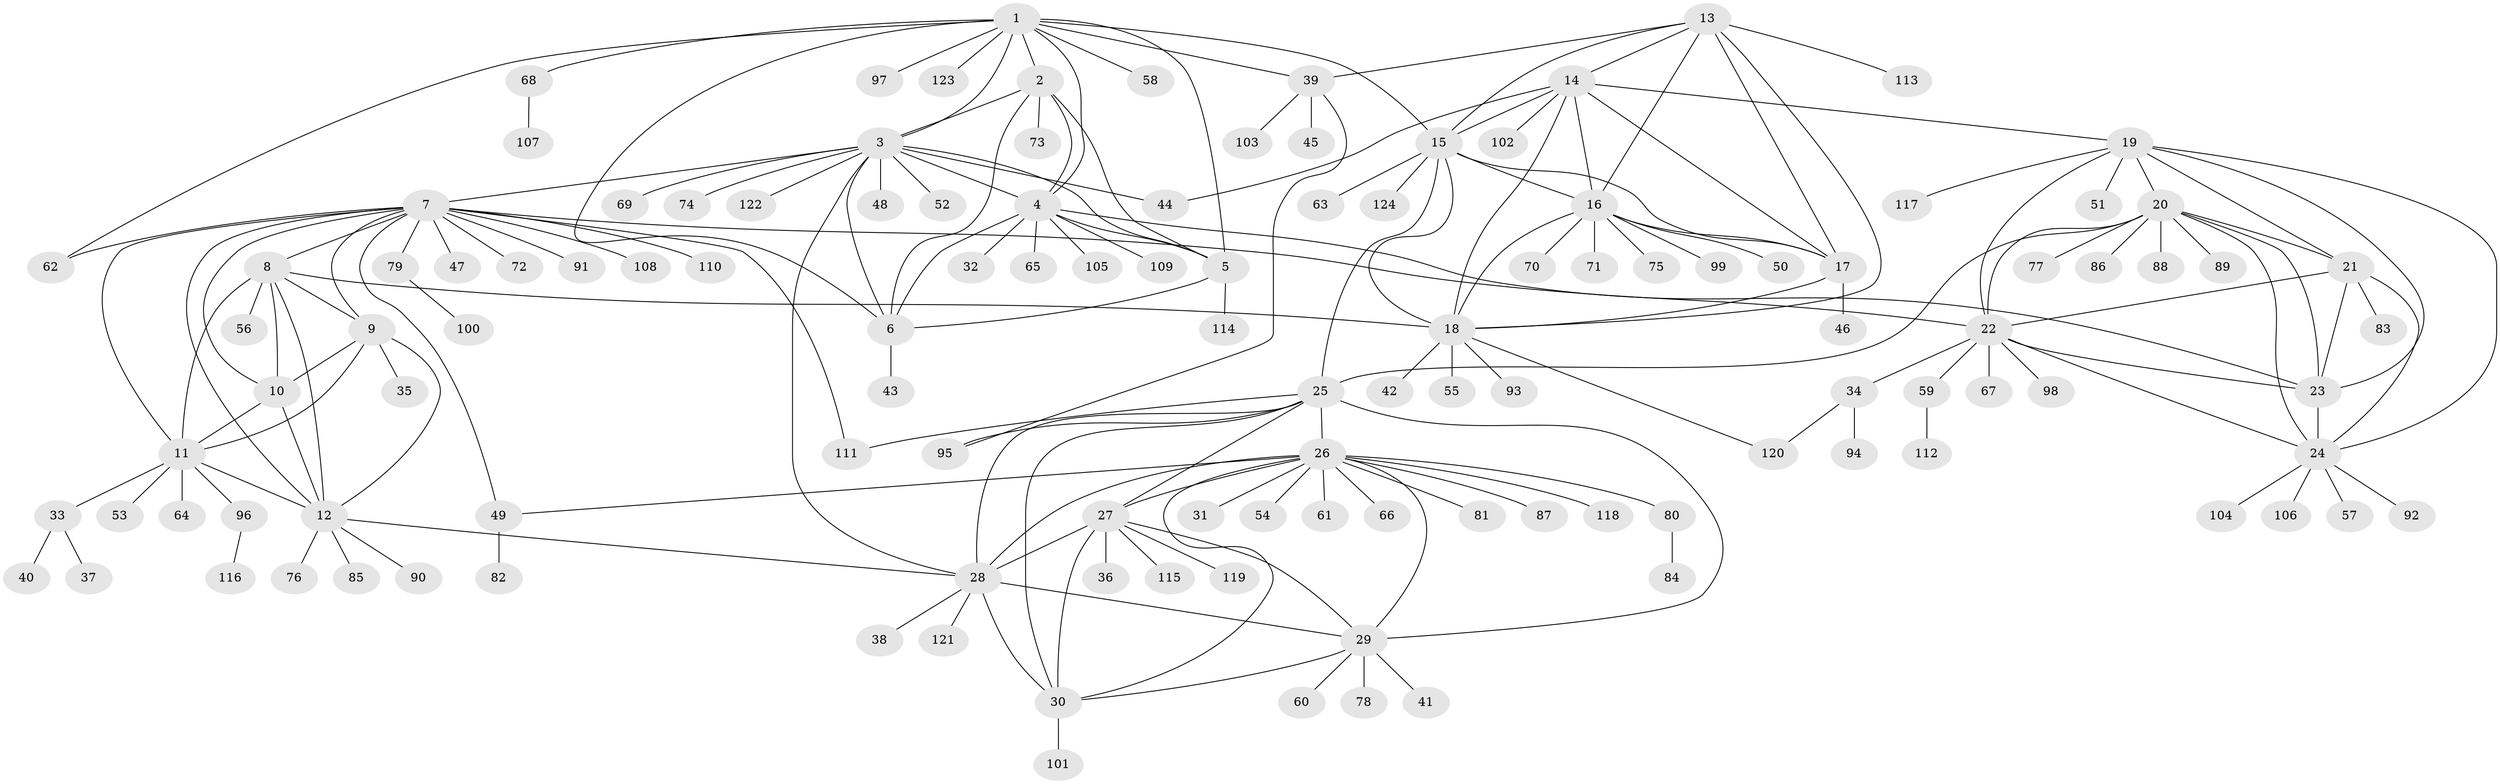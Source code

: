 // coarse degree distribution, {11: 0.013333333333333334, 5: 0.12, 12: 0.013333333333333334, 7: 0.08, 15: 0.013333333333333334, 6: 0.06666666666666667, 8: 0.04, 9: 0.04, 13: 0.013333333333333334, 1: 0.48, 2: 0.10666666666666667, 3: 0.013333333333333334}
// Generated by graph-tools (version 1.1) at 2025/52/03/04/25 22:52:46]
// undirected, 124 vertices, 186 edges
graph export_dot {
  node [color=gray90,style=filled];
  1;
  2;
  3;
  4;
  5;
  6;
  7;
  8;
  9;
  10;
  11;
  12;
  13;
  14;
  15;
  16;
  17;
  18;
  19;
  20;
  21;
  22;
  23;
  24;
  25;
  26;
  27;
  28;
  29;
  30;
  31;
  32;
  33;
  34;
  35;
  36;
  37;
  38;
  39;
  40;
  41;
  42;
  43;
  44;
  45;
  46;
  47;
  48;
  49;
  50;
  51;
  52;
  53;
  54;
  55;
  56;
  57;
  58;
  59;
  60;
  61;
  62;
  63;
  64;
  65;
  66;
  67;
  68;
  69;
  70;
  71;
  72;
  73;
  74;
  75;
  76;
  77;
  78;
  79;
  80;
  81;
  82;
  83;
  84;
  85;
  86;
  87;
  88;
  89;
  90;
  91;
  92;
  93;
  94;
  95;
  96;
  97;
  98;
  99;
  100;
  101;
  102;
  103;
  104;
  105;
  106;
  107;
  108;
  109;
  110;
  111;
  112;
  113;
  114;
  115;
  116;
  117;
  118;
  119;
  120;
  121;
  122;
  123;
  124;
  1 -- 2;
  1 -- 3;
  1 -- 4;
  1 -- 5;
  1 -- 6;
  1 -- 15;
  1 -- 39;
  1 -- 58;
  1 -- 62;
  1 -- 68;
  1 -- 97;
  1 -- 123;
  2 -- 3;
  2 -- 4;
  2 -- 5;
  2 -- 6;
  2 -- 73;
  3 -- 4;
  3 -- 5;
  3 -- 6;
  3 -- 7;
  3 -- 28;
  3 -- 44;
  3 -- 48;
  3 -- 52;
  3 -- 69;
  3 -- 74;
  3 -- 122;
  4 -- 5;
  4 -- 6;
  4 -- 23;
  4 -- 32;
  4 -- 65;
  4 -- 105;
  4 -- 109;
  5 -- 6;
  5 -- 114;
  6 -- 43;
  7 -- 8;
  7 -- 9;
  7 -- 10;
  7 -- 11;
  7 -- 12;
  7 -- 22;
  7 -- 47;
  7 -- 49;
  7 -- 62;
  7 -- 72;
  7 -- 79;
  7 -- 91;
  7 -- 108;
  7 -- 110;
  7 -- 111;
  8 -- 9;
  8 -- 10;
  8 -- 11;
  8 -- 12;
  8 -- 18;
  8 -- 56;
  9 -- 10;
  9 -- 11;
  9 -- 12;
  9 -- 35;
  10 -- 11;
  10 -- 12;
  11 -- 12;
  11 -- 33;
  11 -- 53;
  11 -- 64;
  11 -- 96;
  12 -- 28;
  12 -- 76;
  12 -- 85;
  12 -- 90;
  13 -- 14;
  13 -- 15;
  13 -- 16;
  13 -- 17;
  13 -- 18;
  13 -- 39;
  13 -- 113;
  14 -- 15;
  14 -- 16;
  14 -- 17;
  14 -- 18;
  14 -- 19;
  14 -- 44;
  14 -- 102;
  15 -- 16;
  15 -- 17;
  15 -- 18;
  15 -- 25;
  15 -- 63;
  15 -- 124;
  16 -- 17;
  16 -- 18;
  16 -- 50;
  16 -- 70;
  16 -- 71;
  16 -- 75;
  16 -- 99;
  17 -- 18;
  17 -- 46;
  18 -- 42;
  18 -- 55;
  18 -- 93;
  18 -- 120;
  19 -- 20;
  19 -- 21;
  19 -- 22;
  19 -- 23;
  19 -- 24;
  19 -- 51;
  19 -- 117;
  20 -- 21;
  20 -- 22;
  20 -- 23;
  20 -- 24;
  20 -- 25;
  20 -- 77;
  20 -- 86;
  20 -- 88;
  20 -- 89;
  21 -- 22;
  21 -- 23;
  21 -- 24;
  21 -- 83;
  22 -- 23;
  22 -- 24;
  22 -- 34;
  22 -- 59;
  22 -- 67;
  22 -- 98;
  23 -- 24;
  24 -- 57;
  24 -- 92;
  24 -- 104;
  24 -- 106;
  25 -- 26;
  25 -- 27;
  25 -- 28;
  25 -- 29;
  25 -- 30;
  25 -- 95;
  25 -- 111;
  26 -- 27;
  26 -- 28;
  26 -- 29;
  26 -- 30;
  26 -- 31;
  26 -- 49;
  26 -- 54;
  26 -- 61;
  26 -- 66;
  26 -- 80;
  26 -- 81;
  26 -- 87;
  26 -- 118;
  27 -- 28;
  27 -- 29;
  27 -- 30;
  27 -- 36;
  27 -- 115;
  27 -- 119;
  28 -- 29;
  28 -- 30;
  28 -- 38;
  28 -- 121;
  29 -- 30;
  29 -- 41;
  29 -- 60;
  29 -- 78;
  30 -- 101;
  33 -- 37;
  33 -- 40;
  34 -- 94;
  34 -- 120;
  39 -- 45;
  39 -- 95;
  39 -- 103;
  49 -- 82;
  59 -- 112;
  68 -- 107;
  79 -- 100;
  80 -- 84;
  96 -- 116;
}
